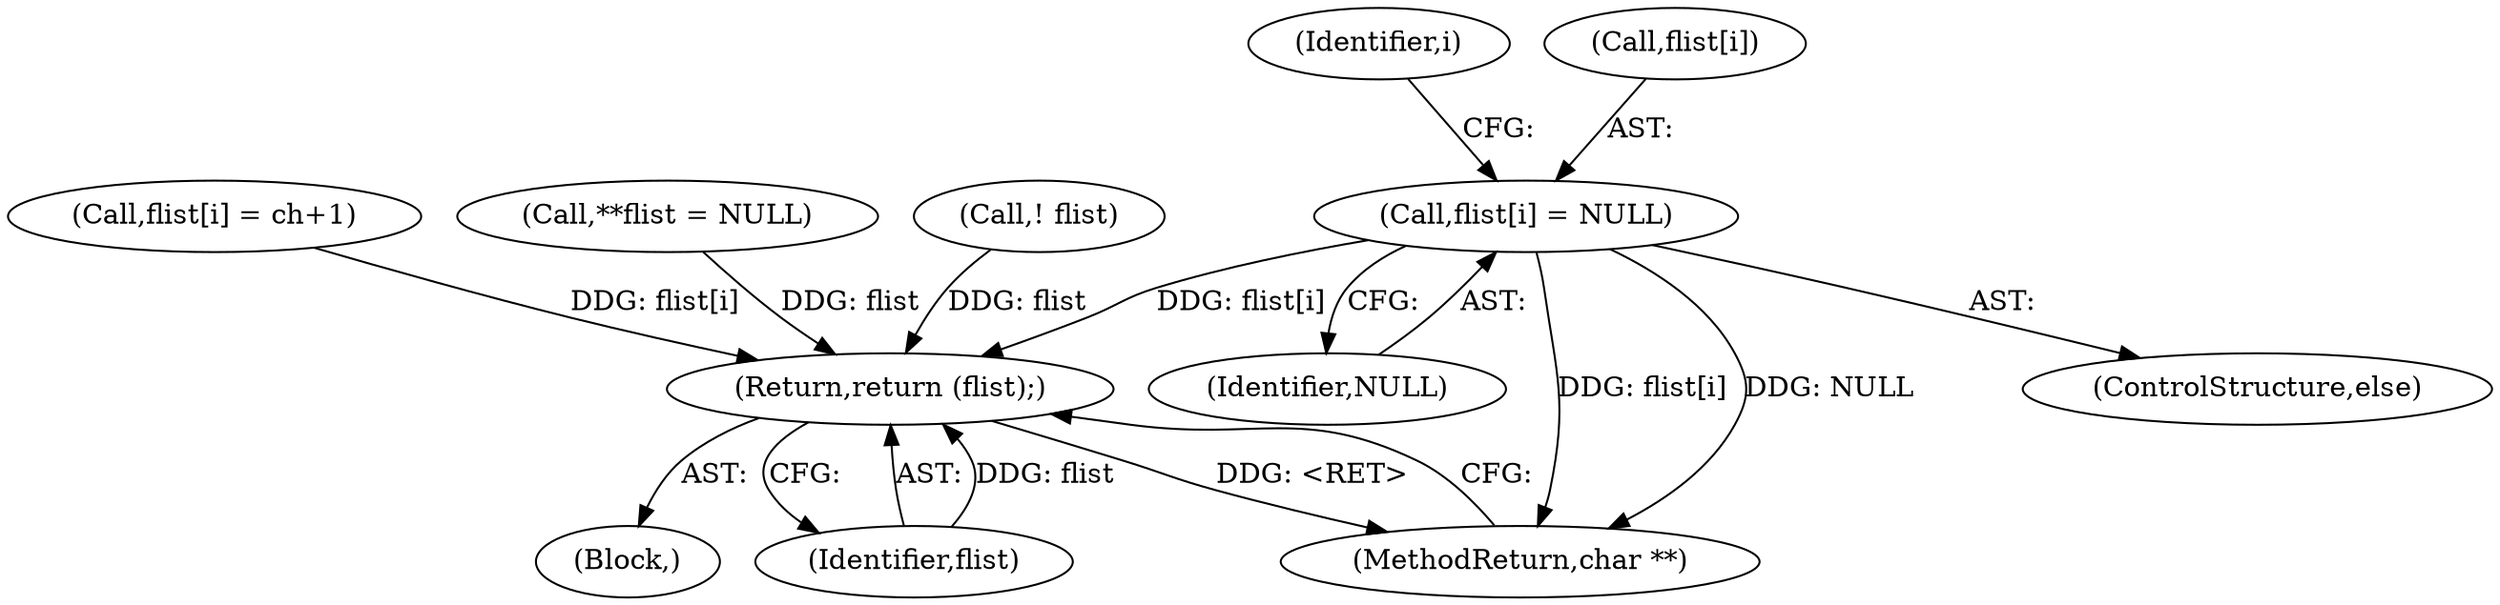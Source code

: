digraph "0_libx11_b469da1430cdcee06e31c6251b83aede072a1ff0_0@array" {
"1000264" [label="(Call,flist[i] = NULL)"];
"1000276" [label="(Return,return (flist);)"];
"1000109" [label="(Block,)"];
"1000241" [label="(Call,flist[i] = ch+1)"];
"1000232" [label="(Identifier,i)"];
"1000268" [label="(Identifier,NULL)"];
"1000116" [label="(Call,**flist = NULL)"];
"1000265" [label="(Call,flist[i])"];
"1000277" [label="(Identifier,flist)"];
"1000186" [label="(Call,! flist)"];
"1000276" [label="(Return,return (flist);)"];
"1000264" [label="(Call,flist[i] = NULL)"];
"1000278" [label="(MethodReturn,char **)"];
"1000263" [label="(ControlStructure,else)"];
"1000264" -> "1000263"  [label="AST: "];
"1000264" -> "1000268"  [label="CFG: "];
"1000265" -> "1000264"  [label="AST: "];
"1000268" -> "1000264"  [label="AST: "];
"1000232" -> "1000264"  [label="CFG: "];
"1000264" -> "1000278"  [label="DDG: flist[i]"];
"1000264" -> "1000278"  [label="DDG: NULL"];
"1000264" -> "1000276"  [label="DDG: flist[i]"];
"1000276" -> "1000109"  [label="AST: "];
"1000276" -> "1000277"  [label="CFG: "];
"1000277" -> "1000276"  [label="AST: "];
"1000278" -> "1000276"  [label="CFG: "];
"1000276" -> "1000278"  [label="DDG: <RET>"];
"1000277" -> "1000276"  [label="DDG: flist"];
"1000116" -> "1000276"  [label="DDG: flist"];
"1000186" -> "1000276"  [label="DDG: flist"];
"1000241" -> "1000276"  [label="DDG: flist[i]"];
}
